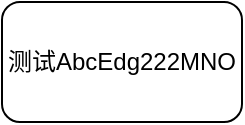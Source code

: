<mxfile version="20.4.1" type="github">
  <diagram id="p9DspqGECzixm5kFA4UX" name="第 1 页">
    <mxGraphModel dx="872" dy="579" grid="1" gridSize="10" guides="1" tooltips="1" connect="1" arrows="1" fold="1" page="1" pageScale="1" pageWidth="827" pageHeight="1169" math="0" shadow="0">
      <root>
        <mxCell id="0" />
        <mxCell id="1" parent="0" />
        <mxCell id="qzfx54V2dKBK7UpTi6s--1" value="测试AbcEdg222MNO" style="rounded=1;whiteSpace=wrap;html=1;" vertex="1" parent="1">
          <mxGeometry x="350" y="270" width="120" height="60" as="geometry" />
        </mxCell>
      </root>
    </mxGraphModel>
  </diagram>
</mxfile>
